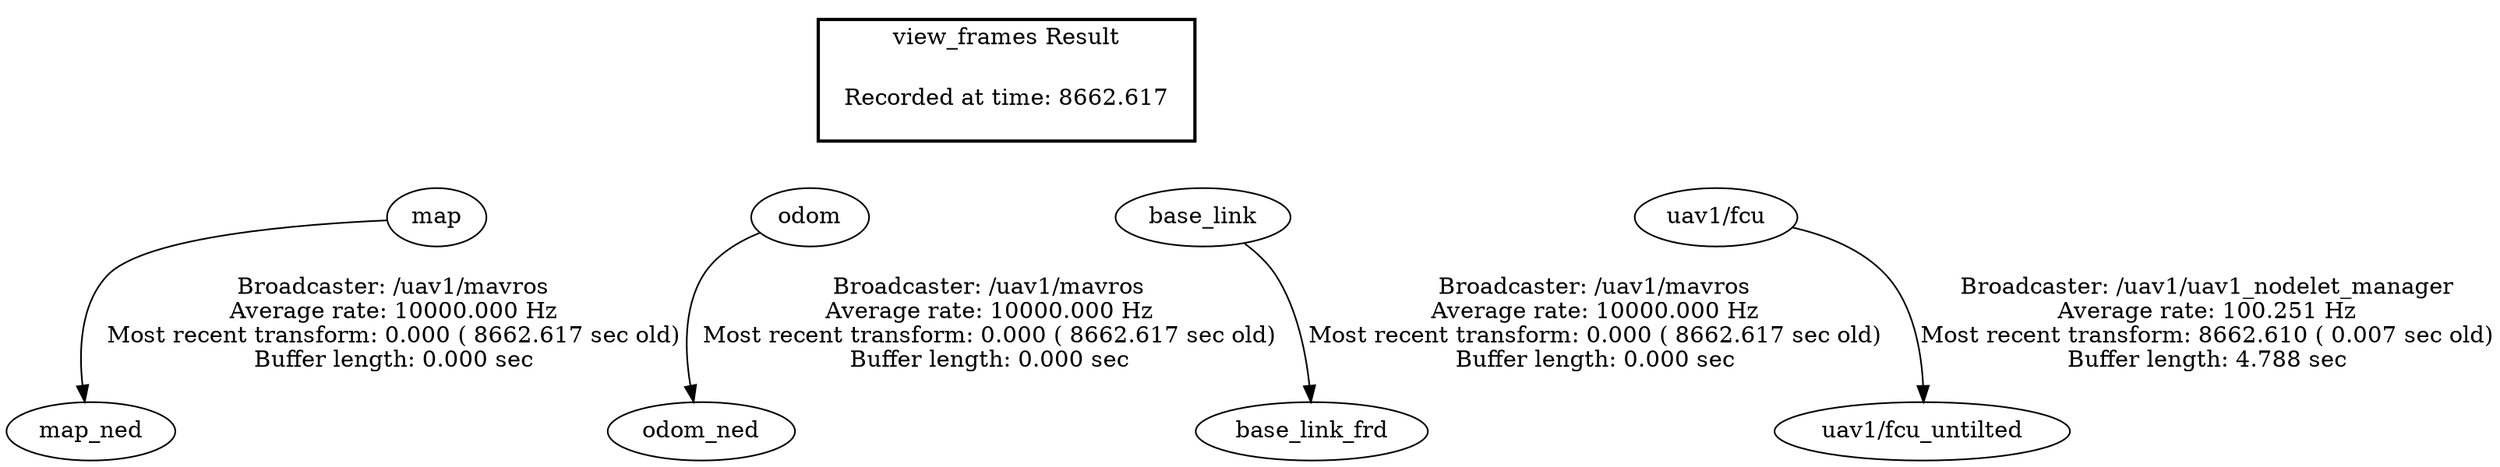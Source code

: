 digraph G {
"map" -> "map_ned"[label="Broadcaster: /uav1/mavros\nAverage rate: 10000.000 Hz\nMost recent transform: 0.000 ( 8662.617 sec old)\nBuffer length: 0.000 sec\n"];
"odom" -> "odom_ned"[label="Broadcaster: /uav1/mavros\nAverage rate: 10000.000 Hz\nMost recent transform: 0.000 ( 8662.617 sec old)\nBuffer length: 0.000 sec\n"];
"base_link" -> "base_link_frd"[label="Broadcaster: /uav1/mavros\nAverage rate: 10000.000 Hz\nMost recent transform: 0.000 ( 8662.617 sec old)\nBuffer length: 0.000 sec\n"];
"uav1/fcu" -> "uav1/fcu_untilted"[label="Broadcaster: /uav1/uav1_nodelet_manager\nAverage rate: 100.251 Hz\nMost recent transform: 8662.610 ( 0.007 sec old)\nBuffer length: 4.788 sec\n"];
edge [style=invis];
 subgraph cluster_legend { style=bold; color=black; label ="view_frames Result";
"Recorded at time: 8662.617"[ shape=plaintext ] ;
 }->"map";
edge [style=invis];
 subgraph cluster_legend { style=bold; color=black; label ="view_frames Result";
"Recorded at time: 8662.617"[ shape=plaintext ] ;
 }->"odom";
edge [style=invis];
 subgraph cluster_legend { style=bold; color=black; label ="view_frames Result";
"Recorded at time: 8662.617"[ shape=plaintext ] ;
 }->"base_link";
edge [style=invis];
 subgraph cluster_legend { style=bold; color=black; label ="view_frames Result";
"Recorded at time: 8662.617"[ shape=plaintext ] ;
 }->"uav1/fcu";
}